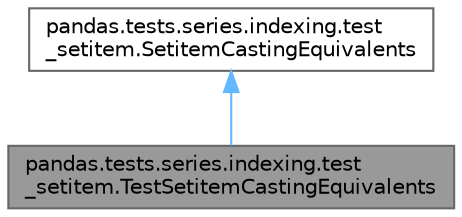 digraph "pandas.tests.series.indexing.test_setitem.TestSetitemCastingEquivalents"
{
 // LATEX_PDF_SIZE
  bgcolor="transparent";
  edge [fontname=Helvetica,fontsize=10,labelfontname=Helvetica,labelfontsize=10];
  node [fontname=Helvetica,fontsize=10,shape=box,height=0.2,width=0.4];
  Node1 [id="Node000001",label="pandas.tests.series.indexing.test\l_setitem.TestSetitemCastingEquivalents",height=0.2,width=0.4,color="gray40", fillcolor="grey60", style="filled", fontcolor="black",tooltip=" "];
  Node2 -> Node1 [id="edge2_Node000001_Node000002",dir="back",color="steelblue1",style="solid",tooltip=" "];
  Node2 [id="Node000002",label="pandas.tests.series.indexing.test\l_setitem.SetitemCastingEquivalents",height=0.2,width=0.4,color="gray40", fillcolor="white", style="filled",URL="$classpandas_1_1tests_1_1series_1_1indexing_1_1test__setitem_1_1SetitemCastingEquivalents.html",tooltip=" "];
}
